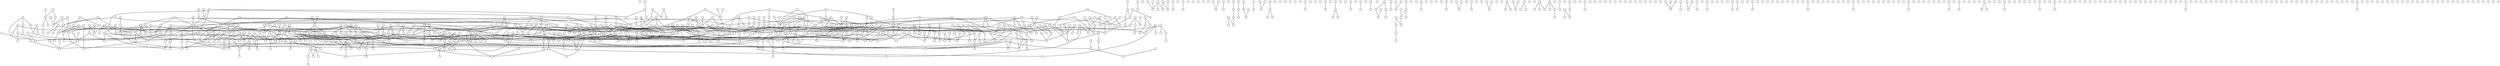 graph test {
node [height=0.2,width=0.2,label="",fixedsize=true]
0
1
1 -- 689
1 -- 801
1 -- 107
1 -- 173
1 -- 528
2
2 -- 846
3
3 -- 74
4
4 -- 701
5
5 -- 278
5 -- 609
6
7
7 -- 240
7 -- 124
7 -- 516
8
8 -- 942
8 -- 999
9
9 -- 176
9 -- 966
10
10 -- 879
11
11 -- 383
11 -- 41
12
12 -- 20
12 -- 611
12 -- 556
13
13 -- 773
13 -- 923
14
14 -- 376
15
15 -- 238
15 -- 598
15 -- 584
16
16 -- 782
17
17 -- 538
17 -- 277
17 -- 195
18
18 -- 860
19
19 -- 878
19 -- 415
20
20 -- 816
20 -- 238
20 -- 431
21
21 -- 332
21 -- 128
22
23
23 -- 416
24
24 -- 272
25
25 -- 218
25 -- 644
26
27
27 -- 253
27 -- 471
28
28 -- 818
29
29 -- 203
29 -- 607
30
30 -- 411
30 -- 640
30 -- 948
30 -- 444
31
31 -- 431
31 -- 395
31 -- 436
32
32 -- 878
33
33 -- 664
34
35
35 -- 285
36
37
37 -- 996
37 -- 849
37 -- 428
38
38 -- 376
39
39 -- 187
40
40 -- 130
41
41 -- 580
42
42 -- 388
42 -- 379
43
43 -- 511
44
44 -- 758
44 -- 454
44 -- 241
45
45 -- 531
45 -- 294
46
46 -- 377
47
47 -- 592
47 -- 661
48
48 -- 664
48 -- 814
49
50
50 -- 68
51
52
52 -- 125
53
53 -- 783
54
54 -- 113
55
55 -- 614
56
57
57 -- 107
58
58 -- 334
58 -- 739
58 -- 691
59
59 -- 135
59 -- 877
60
60 -- 828
60 -- 205
60 -- 802
61
61 -- 69
62
62 -- 587
62 -- 70
62 -- 964
62 -- 683
63
63 -- 699
63 -- 967
64
64 -- 221
65
65 -- 118
65 -- 913
66
66 -- 439
67
67 -- 336
67 -- 164
67 -- 193
67 -- 393
68
68 -- 739
69
69 -- 728
70
70 -- 386
71
71 -- 939
72
72 -- 430
73
73 -- 649
74
75
75 -- 533
75 -- 298
76
76 -- 776
77
77 -- 577
77 -- 841
78
78 -- 783
79
79 -- 489
79 -- 164
79 -- 553
80
80 -- 477
81
81 -- 727
82
82 -- 441
82 -- 160
83
83 -- 137
83 -- 789
84
84 -- 123
85
85 -- 330
86
86 -- 381
86 -- 930
86 -- 819
87
88
89
90
91
91 -- 475
92
93
94
94 -- 484
94 -- 895
95
95 -- 474
96
96 -- 443
97
97 -- 691
97 -- 948
97 -- 456
97 -- 566
98
98 -- 193
98 -- 793
98 -- 340
99
99 -- 732
100
101
101 -- 782
102
102 -- 412
103
104
104 -- 838
104 -- 614
104 -- 732
105
106
106 -- 655
107
107 -- 282
107 -- 286
108
109
109 -- 111
109 -- 757
110
110 -- 365
110 -- 838
111
111 -- 485
112
112 -- 611
112 -- 793
112 -- 978
113
114
114 -- 894
114 -- 893
115
115 -- 909
115 -- 760
115 -- 337
116
116 -- 149
117
117 -- 229
117 -- 338
117 -- 664
118
118 -- 506
119
119 -- 441
119 -- 223
120
120 -- 419
120 -- 242
121
121 -- 925
121 -- 370
121 -- 981
122
122 -- 469
122 -- 377
123
123 -- 235
123 -- 637
124
125
125 -- 346
125 -- 484
126
126 -- 345
126 -- 248
127
128
128 -- 848
129
129 -- 928
129 -- 171
130
130 -- 668
130 -- 756
131
132
132 -- 384
133
134
134 -- 939
134 -- 896
135
136
136 -- 943
137
137 -- 546
137 -- 625
137 -- 977
137 -- 941
137 -- 657
138
138 -- 366
139
140
140 -- 487
140 -- 144
140 -- 847
141
141 -- 194
142
142 -- 808
143
144
145
145 -- 851
145 -- 182
146
146 -- 393
146 -- 187
147
147 -- 220
147 -- 348
148
148 -- 377
149
149 -- 599
149 -- 360
150
150 -- 622
151
151 -- 313
151 -- 970
151 -- 749
151 -- 705
151 -- 304
152
152 -- 286
152 -- 962
152 -- 327
153
153 -- 331
154
154 -- 726
154 -- 411
155
155 -- 520
155 -- 689
156
156 -- 630
157
157 -- 216
157 -- 310
157 -- 547
158
158 -- 292
159
159 -- 377
159 -- 533
159 -- 383
160
160 -- 900
160 -- 503
161
161 -- 168
161 -- 719
162
162 -- 664
163
163 -- 166
163 -- 899
164
164 -- 541
164 -- 780
165
166
166 -- 400
167
168
168 -- 753
168 -- 654
168 -- 537
169
169 -- 331
170
170 -- 883
171
171 -- 939
171 -- 699
172
172 -- 576
173
173 -- 494
174
175
176
176 -- 932
177
178
178 -- 842
179
179 -- 624
179 -- 506
179 -- 431
180
180 -- 943
181
181 -- 964
181 -- 387
182
182 -- 567
183
183 -- 509
183 -- 526
183 -- 644
184
184 -- 404
184 -- 186
184 -- 431
184 -- 709
185
185 -- 695
186
187
188
188 -- 979
189
189 -- 526
189 -- 701
190
190 -- 592
191
192
192 -- 539
192 -- 350
193
193 -- 196
194
195
195 -- 954
196
196 -- 979
197
197 -- 198
198
199
200
200 -- 901
201
201 -- 468
202
202 -- 258
203
203 -- 325
203 -- 211
204
204 -- 818
204 -- 591
205
205 -- 834
205 -- 577
206
207
207 -- 701
208
208 -- 508
209
210
210 -- 539
210 -- 554
211
211 -- 943
211 -- 319
211 -- 633
212
212 -- 885
213
213 -- 609
213 -- 622
214
215
215 -- 776
215 -- 337
216
217
217 -- 483
217 -- 271
217 -- 374
218
218 -- 479
219
219 -- 796
219 -- 916
220
220 -- 492
221
221 -- 503
222
222 -- 873
223
223 -- 258
223 -- 800
224
224 -- 617
224 -- 497
224 -- 737
225
226
227
227 -- 544
227 -- 247
228
228 -- 773
228 -- 250
228 -- 354
229
229 -- 990
230
230 -- 680
231
231 -- 286
232
232 -- 852
232 -- 951
233
233 -- 434
233 -- 418
234
234 -- 478
234 -- 242
234 -- 516
234 -- 714
234 -- 670
235
236
236 -- 694
237
237 -- 643
237 -- 566
238
238 -- 729
239
240
240 -- 571
240 -- 902
241
241 -- 685
242
242 -- 698
242 -- 814
243
244
244 -- 710
245
245 -- 762
245 -- 458
246
246 -- 811
247
248
248 -- 517
248 -- 356
249
249 -- 330
250
250 -- 876
250 -- 256
251
251 -- 765
251 -- 409
251 -- 648
252
253
253 -- 307
253 -- 898
254
254 -- 662
255
255 -- 742
256
257
257 -- 297
258
258 -- 702
259
259 -- 717
259 -- 273
260
260 -- 820
260 -- 726
260 -- 302
261
261 -- 978
261 -- 413
261 -- 321
262
262 -- 476
262 -- 917
263
264
264 -- 478
264 -- 884
265
265 -- 735
265 -- 787
266
266 -- 483
266 -- 533
266 -- 527
267
268
268 -- 341
268 -- 500
269
269 -- 475
269 -- 390
270
270 -- 548
271
271 -- 934
272
273
273 -- 463
273 -- 660
273 -- 983
273 -- 935
274
274 -- 335
275
276
276 -- 823
277
277 -- 610
278
278 -- 857
279
279 -- 550
279 -- 656
280
280 -- 395
280 -- 459
280 -- 286
280 -- 573
281
281 -- 525
282
282 -- 870
283
283 -- 846
284
284 -- 292
285
285 -- 455
286
286 -- 345
286 -- 947
286 -- 710
287
288
289
289 -- 855
289 -- 983
289 -- 576
290
291
292
293
293 -- 742
294
295
296
296 -- 680
297
298
298 -- 894
298 -- 528
299
299 -- 538
300
300 -- 592
300 -- 669
301
301 -- 844
301 -- 683
302
302 -- 941
302 -- 422
303
304
304 -- 838
305
305 -- 578
306
306 -- 982
307
307 -- 517
307 -- 855
307 -- 909
308
309
310
310 -- 330
310 -- 822
311
312
312 -- 966
312 -- 814
312 -- 546
312 -- 926
313
314
314 -- 870
314 -- 731
314 -- 455
314 -- 965
315
316
316 -- 685
316 -- 551
317
318
318 -- 386
318 -- 758
318 -- 886
319
320
321
322
322 -- 930
322 -- 822
323
324
324 -- 520
324 -- 865
325
325 -- 417
325 -- 515
325 -- 931
326
326 -- 951
326 -- 938
326 -- 843
327
327 -- 756
327 -- 451
327 -- 946
328
329
329 -- 884
330
330 -- 950
331
331 -- 888
331 -- 574
332
332 -- 978
333
333 -- 852
334
335
335 -- 880
335 -- 803
335 -- 684
336
336 -- 844
337
337 -- 705
337 -- 639
337 -- 387
338
338 -- 388
339
339 -- 889
339 -- 537
340
341
342
343
343 -- 857
344
344 -- 475
345
345 -- 691
346
346 -- 504
347
347 -- 468
348
348 -- 669
349
349 -- 803
349 -- 466
350
350 -- 618
351
351 -- 640
352
352 -- 919
353
353 -- 752
353 -- 970
353 -- 446
354
355
355 -- 940
356
357
357 -- 989
358
358 -- 980
358 -- 654
359
359 -- 832
360
361
361 -- 678
361 -- 924
361 -- 816
362
362 -- 750
363
363 -- 675
364
365
366
367
367 -- 971
368
368 -- 943
369
369 -- 566
370
370 -- 701
371
371 -- 923
371 -- 463
372
372 -- 832
373
373 -- 752
373 -- 618
374
375
375 -- 648
375 -- 382
375 -- 755
376
376 -- 628
376 -- 582
376 -- 774
377
377 -- 383
377 -- 901
378
379
380
381
382
383
384
385
386
386 -- 413
387
388
388 -- 710
389
389 -- 917
389 -- 497
389 -- 884
390
390 -- 471
390 -- 443
390 -- 824
391
391 -- 894
392
393
394
394 -- 461
394 -- 560
395
396
396 -- 914
396 -- 879
396 -- 840
397
397 -- 593
398
398 -- 893
398 -- 688
399
399 -- 581
400
400 -- 921
401
401 -- 985
401 -- 870
402
402 -- 904
403
404
404 -- 857
405
405 -- 766
405 -- 761
406
406 -- 636
406 -- 743
407
408
408 -- 951
409
410
410 -- 748
411
411 -- 624
411 -- 507
412
412 -- 916
412 -- 889
413
414
414 -- 966
414 -- 856
415
415 -- 701
416
416 -- 900
417
417 -- 497
418
419
419 -- 749
420
420 -- 778
421
421 -- 615
421 -- 443
422
422 -- 541
422 -- 565
423
423 -- 730
424
424 -- 928
424 -- 520
425
426
426 -- 494
427
428
429
429 -- 947
430
430 -- 835
431
431 -- 514
431 -- 703
432
432 -- 784
432 -- 717
433
434
435
436
437
437 -- 572
437 -- 705
437 -- 905
437 -- 791
438
438 -- 757
439
439 -- 754
440
441
442
442 -- 919
443
444
445
445 -- 727
446
446 -- 828
446 -- 816
447
448
448 -- 696
448 -- 737
449
450
450 -- 850
451
452
453
454
455
455 -- 776
455 -- 669
455 -- 930
456
457
457 -- 522
457 -- 900
458
458 -- 684
458 -- 959
459
459 -- 719
459 -- 969
459 -- 652
460
461
461 -- 713
462
462 -- 532
463
463 -- 666
464
465
466
466 -- 542
466 -- 974
467
467 -- 879
468
469
470
470 -- 873
471
472
472 -- 909
473
473 -- 842
474
475
475 -- 518
476
477
478
479
479 -- 764
479 -- 527
480
480 -- 644
481
481 -- 693
482
482 -- 746
483
483 -- 893
483 -- 887
484
484 -- 656
485
486
487
487 -- 825
487 -- 910
488
489
490
491
492
492 -- 920
493
494
494 -- 806
495
495 -- 799
496
497
498
498 -- 891
499
500
500 -- 739
501
502
502 -- 926
502 -- 627
503
503 -- 826
504
505
506
506 -- 775
507
507 -- 901
508
509
510
510 -- 838
510 -- 533
511
511 -- 852
512
513
513 -- 781
514
514 -- 905
515
516
517
518
519
519 -- 930
519 -- 616
519 -- 528
520
520 -- 820
521
522
523
524
525
525 -- 717
526
526 -- 859
527
528
528 -- 944
528 -- 632
529
530
531
531 -- 776
531 -- 603
532
533
533 -- 664
534
535
535 -- 816
536
536 -- 976
537
538
539
540
541
541 -- 575
542
543
543 -- 728
543 -- 930
544
545
546
546 -- 856
547
547 -- 734
548
548 -- 779
549
550
550 -- 775
551
552
553
554
555
555 -- 944
555 -- 611
556
556 -- 874
557
558
559
559 -- 780
559 -- 850
560
560 -- 826
560 -- 610
560 -- 607
561
562
562 -- 929
563
563 -- 670
563 -- 886
563 -- 885
564
565
565 -- 718
566
567
568
568 -- 926
568 -- 691
569
569 -- 794
570
570 -- 640
571
572
573
573 -- 829
574
575
575 -- 826
575 -- 587
576
576 -- 982
576 -- 777
577
577 -- 769
577 -- 633
577 -- 678
578
578 -- 631
579
580
581
581 -- 942
581 -- 780
582
582 -- 770
582 -- 604
583
584
584 -- 686
585
586
586 -- 714
586 -- 657
587
588
589
589 -- 997
589 -- 677
590
590 -- 725
591
592
592 -- 695
593
594
594 -- 903
594 -- 615
594 -- 690
595
596
597
598
599
600
600 -- 608
601
602
603
603 -- 626
604
604 -- 977
605
605 -- 710
606
607
608
609
610
611
611 -- 841
612
613
614
614 -- 704
615
616
617
617 -- 955
618
618 -- 760
619
620
620 -- 751
621
622
622 -- 849
623
624
625
626
626 -- 967
627
628
629
629 -- 831
630
631
631 -- 877
632
632 -- 654
633
634
635
636
636 -- 685
637
638
639
640
641
641 -- 761
642
643
643 -- 710
643 -- 753
644
644 -- 793
645
646
647
648
649
649 -- 915
650
650 -- 915
651
651 -- 739
652
653
654
655
656
657
658
659
660
660 -- 754
660 -- 917
661
661 -- 769
661 -- 868
662
662 -- 941
663
663 -- 820
664
665
666
667
668
669
670
671
671 -- 754
672
673
674
674 -- 847
674 -- 920
675
675 -- 694
675 -- 864
676
677
678
679
679 -- 704
680
681
681 -- 914
681 -- 746
682
683
684
685
685 -- 967
686
687
687 -- 753
688
688 -- 838
689
690
691
691 -- 880
692
693
693 -- 838
694
694 -- 899
695
695 -- 871
696
697
697 -- 796
698
698 -- 839
698 -- 792
699
699 -- 986
700
701
702
703
704
705
706
707
707 -- 795
707 -- 833
708
709
710
710 -- 943
711
712
713
714
714 -- 951
715
716
717
717 -- 968
718
719
720
721
721 -- 786
722
723
724
725
725 -- 923
726
727
728
728 -- 880
729
729 -- 842
729 -- 806
730
730 -- 797
731
732
733
734
734 -- 854
735
736
737
738
739
739 -- 947
740
741
742
742 -- 970
742 -- 890
743
743 -- 754
744
745
746
747
748
748 -- 787
749
750
751
752
753
754
755
755 -- 911
756
756 -- 865
757
757 -- 842
758
758 -- 885
759
760
761
761 -- 975
761 -- 882
762
762 -- 779
763
764
765
766
766 -- 928
767
768
769
769 -- 956
770
771
772
773
773 -- 868
774
774 -- 885
775
776
777
778
779
780
781
781 -- 801
781 -- 973
782
782 -- 901
783
784
784 -- 888
785
786
787
788
789
790
790 -- 928
791
792
793
794
795
796
797
797 -- 808
797 -- 989
798
798 -- 919
799
799 -- 803
800
801
802
803
803 -- 865
804
805
806
806 -- 945
806 -- 947
807
808
809
809 -- 935
810
811
811 -- 880
812
813
814
815
816
817
818
818 -- 941
818 -- 909
818 -- 844
819
820
820 -- 902
821
821 -- 826
822
822 -- 917
823
824
824 -- 830
824 -- 846
825
826
827
828
829
830
830 -- 938
831
832
833
833 -- 876
834
835
836
837
838
839
840
841
842
843
844
845
846
847
848
849
850
851
851 -- 995
852
853
854
854 -- 878
855
856
857
858
859
860
861
861 -- 867
862
863
864
865
866
867
868
869
870
871
872
873
874
875
876
877
878
878 -- 927
879
880
881
882
882 -- 953
883
884
885
886
887
888
889
890
891
892
893
893 -- 894
893 -- 958
894
895
896
897
898
899
900
901
902
903
904
905
906
907
908
909
910
911
912
913
914
915
916
917
917 -- 992
918
919
920
921
922
922 -- 964
923
924
925
926
927
928
929
930
931
932
933
934
935
936
937
938
939
940
941
942
942 -- 960
943
944
945
945 -- 996
946
947
947 -- 987
948
949
950
951
952
953
954
955
956
957
958
959
960
961
962
963
964
965
966
967
968
969
970
971
972
973
974
975
976
977
978
979
980
981
982
983
984
985
986
987
988
988 -- 995
989
989 -- 992
990
991
992
993
994
995
996
997
998
999
}
